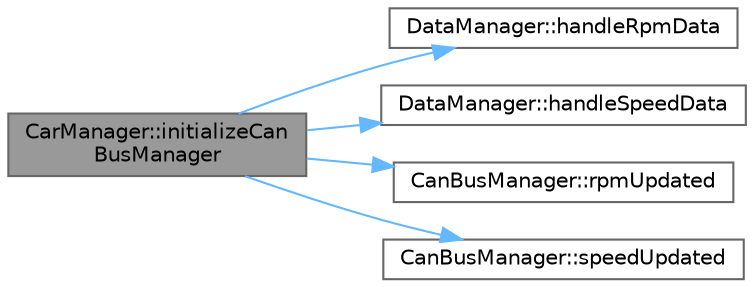 digraph "CarManager::initializeCanBusManager"
{
 // LATEX_PDF_SIZE
  bgcolor="transparent";
  edge [fontname=Helvetica,fontsize=10,labelfontname=Helvetica,labelfontsize=10];
  node [fontname=Helvetica,fontsize=10,shape=box,height=0.2,width=0.4];
  rankdir="LR";
  Node1 [id="Node000001",label="CarManager::initializeCan\lBusManager",height=0.2,width=0.4,color="gray40", fillcolor="grey60", style="filled", fontcolor="black",tooltip="Initialize the CanBusManager."];
  Node1 -> Node2 [id="edge1_Node000001_Node000002",color="steelblue1",style="solid",tooltip=" "];
  Node2 [id="Node000002",label="DataManager::handleRpmData",height=0.2,width=0.4,color="grey40", fillcolor="white", style="filled",URL="$classDataManager.html#a90ce082fe6b78b39835dfb6826a3b8f3",tooltip=" "];
  Node1 -> Node3 [id="edge2_Node000001_Node000003",color="steelblue1",style="solid",tooltip=" "];
  Node3 [id="Node000003",label="DataManager::handleSpeedData",height=0.2,width=0.4,color="grey40", fillcolor="white", style="filled",URL="$classDataManager.html#a9634f128fb690a5facc62a57efe9bcbc",tooltip=" "];
  Node1 -> Node4 [id="edge3_Node000001_Node000004",color="steelblue1",style="solid",tooltip=" "];
  Node4 [id="Node000004",label="CanBusManager::rpmUpdated",height=0.2,width=0.4,color="grey40", fillcolor="white", style="filled",URL="$classCanBusManager.html#a078fd69ae1f601a6a5792b41f5e6346a",tooltip="Signal emitted when the RPM is updated."];
  Node1 -> Node5 [id="edge4_Node000001_Node000005",color="steelblue1",style="solid",tooltip=" "];
  Node5 [id="Node000005",label="CanBusManager::speedUpdated",height=0.2,width=0.4,color="grey40", fillcolor="white", style="filled",URL="$classCanBusManager.html#a26fcbb1afe5a721954bec9f1ac62f991",tooltip="Signal emitted when the speed is updated."];
}
